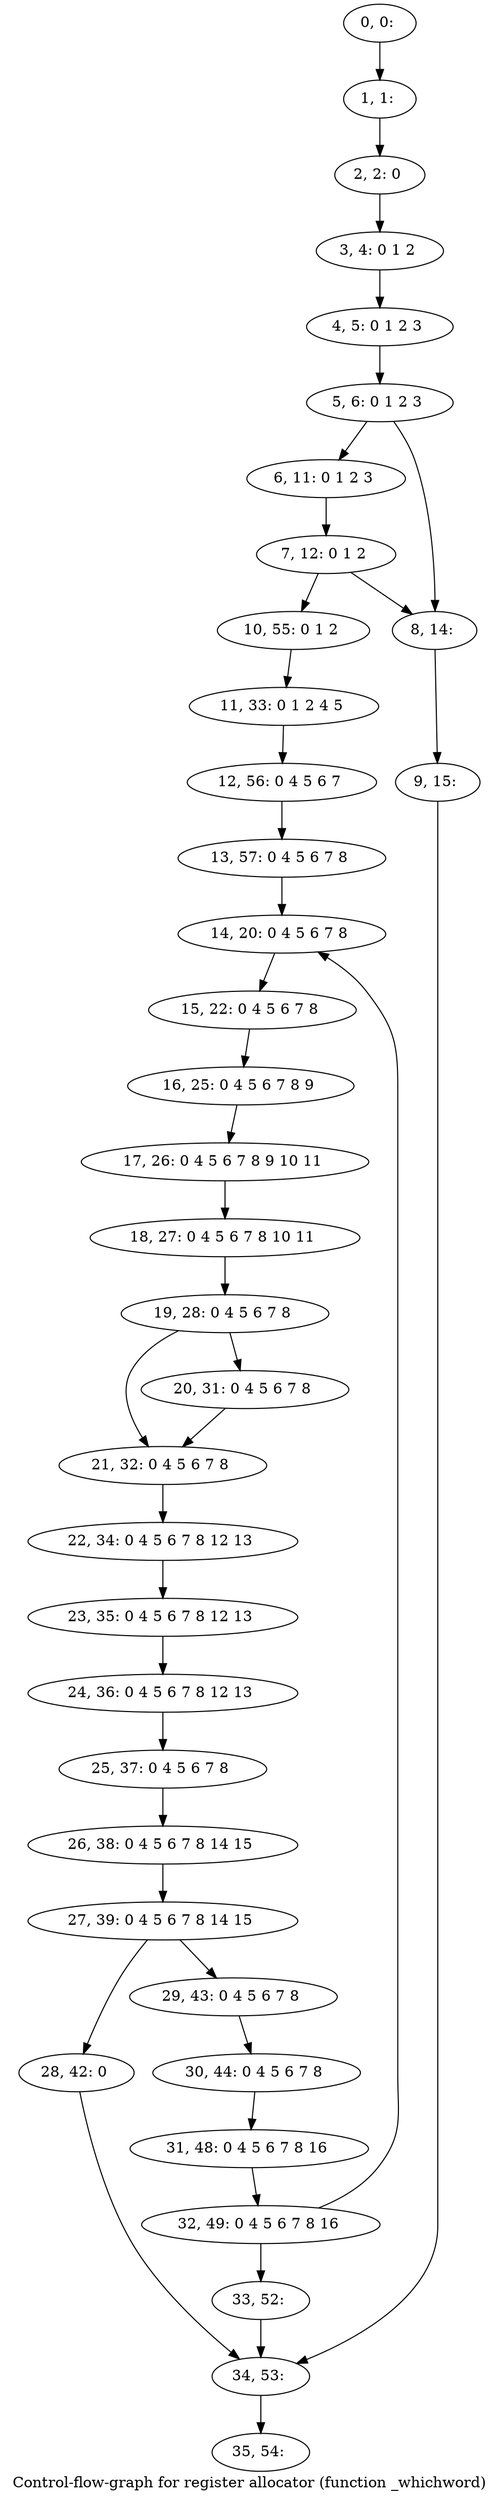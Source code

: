 digraph G {
graph [label="Control-flow-graph for register allocator (function _whichword)"]
0[label="0, 0: "];
1[label="1, 1: "];
2[label="2, 2: 0 "];
3[label="3, 4: 0 1 2 "];
4[label="4, 5: 0 1 2 3 "];
5[label="5, 6: 0 1 2 3 "];
6[label="6, 11: 0 1 2 3 "];
7[label="7, 12: 0 1 2 "];
8[label="8, 14: "];
9[label="9, 15: "];
10[label="10, 55: 0 1 2 "];
11[label="11, 33: 0 1 2 4 5 "];
12[label="12, 56: 0 4 5 6 7 "];
13[label="13, 57: 0 4 5 6 7 8 "];
14[label="14, 20: 0 4 5 6 7 8 "];
15[label="15, 22: 0 4 5 6 7 8 "];
16[label="16, 25: 0 4 5 6 7 8 9 "];
17[label="17, 26: 0 4 5 6 7 8 9 10 11 "];
18[label="18, 27: 0 4 5 6 7 8 10 11 "];
19[label="19, 28: 0 4 5 6 7 8 "];
20[label="20, 31: 0 4 5 6 7 8 "];
21[label="21, 32: 0 4 5 6 7 8 "];
22[label="22, 34: 0 4 5 6 7 8 12 13 "];
23[label="23, 35: 0 4 5 6 7 8 12 13 "];
24[label="24, 36: 0 4 5 6 7 8 12 13 "];
25[label="25, 37: 0 4 5 6 7 8 "];
26[label="26, 38: 0 4 5 6 7 8 14 15 "];
27[label="27, 39: 0 4 5 6 7 8 14 15 "];
28[label="28, 42: 0 "];
29[label="29, 43: 0 4 5 6 7 8 "];
30[label="30, 44: 0 4 5 6 7 8 "];
31[label="31, 48: 0 4 5 6 7 8 16 "];
32[label="32, 49: 0 4 5 6 7 8 16 "];
33[label="33, 52: "];
34[label="34, 53: "];
35[label="35, 54: "];
0->1 ;
1->2 ;
2->3 ;
3->4 ;
4->5 ;
5->6 ;
5->8 ;
6->7 ;
7->8 ;
7->10 ;
8->9 ;
9->34 ;
10->11 ;
11->12 ;
12->13 ;
13->14 ;
14->15 ;
15->16 ;
16->17 ;
17->18 ;
18->19 ;
19->20 ;
19->21 ;
20->21 ;
21->22 ;
22->23 ;
23->24 ;
24->25 ;
25->26 ;
26->27 ;
27->28 ;
27->29 ;
28->34 ;
29->30 ;
30->31 ;
31->32 ;
32->33 ;
32->14 ;
33->34 ;
34->35 ;
}
